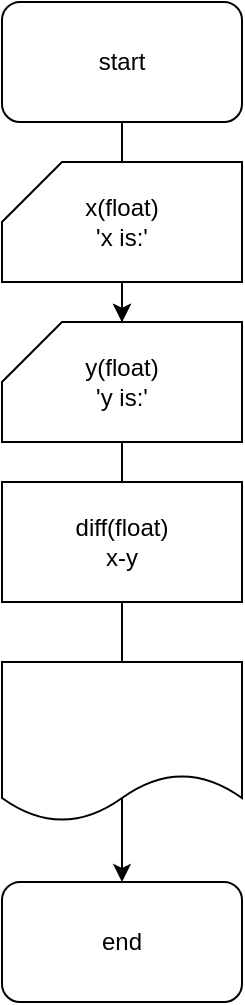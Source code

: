 <mxfile version="22.1.22" type="embed">
  <diagram name="Page-1" id="XtooSmVXMNJsxGqy0Vn2">
    <mxGraphModel dx="350" dy="536" grid="1" gridSize="10" guides="1" tooltips="1" connect="1" arrows="1" fold="1" page="1" pageScale="1" pageWidth="850" pageHeight="1100" math="0" shadow="0">
      <root>
        <mxCell id="0" />
        <mxCell id="1" parent="0" />
        <mxCell id="Zc9IKSC_2bmpc-Vfdk1K-1" value="end" style="rounded=1;whiteSpace=wrap;html=1;" parent="1" vertex="1">
          <mxGeometry x="430" y="440" width="120" height="60" as="geometry" />
        </mxCell>
        <mxCell id="Zc9IKSC_2bmpc-Vfdk1K-3" value="" style="edgeStyle=orthogonalEdgeStyle;rounded=0;orthogonalLoop=1;jettySize=auto;html=1;" parent="1" source="3" target="Zc9IKSC_2bmpc-Vfdk1K-1" edge="1">
          <mxGeometry relative="1" as="geometry" />
        </mxCell>
        <mxCell id="5" value="" style="edgeStyle=orthogonalEdgeStyle;rounded=0;orthogonalLoop=1;jettySize=auto;html=1;" edge="1" parent="1" source="Zc9IKSC_2bmpc-Vfdk1K-2" target="3">
          <mxGeometry relative="1" as="geometry" />
        </mxCell>
        <mxCell id="Zc9IKSC_2bmpc-Vfdk1K-2" value="start" style="rounded=1;whiteSpace=wrap;html=1;" parent="1" vertex="1">
          <mxGeometry x="430" width="120" height="60" as="geometry" />
        </mxCell>
        <mxCell id="6" value="" style="edgeStyle=orthogonalEdgeStyle;rounded=0;orthogonalLoop=1;jettySize=auto;html=1;" edge="1" parent="1" source="2" target="3">
          <mxGeometry relative="1" as="geometry" />
        </mxCell>
        <mxCell id="2" value="x(float)&lt;br&gt;&#39;x is:&#39;" style="shape=card;whiteSpace=wrap;html=1;" vertex="1" parent="1">
          <mxGeometry x="430" y="80" width="120" height="60" as="geometry" />
        </mxCell>
        <mxCell id="3" value="y(float)&lt;br&gt;&#39;y is:&#39;" style="shape=card;whiteSpace=wrap;html=1;" vertex="1" parent="1">
          <mxGeometry x="430" y="160" width="120" height="60" as="geometry" />
        </mxCell>
        <mxCell id="7" value="diff(float)&lt;br&gt;x-y" style="rounded=0;whiteSpace=wrap;html=1;" vertex="1" parent="1">
          <mxGeometry x="430" y="240" width="120" height="60" as="geometry" />
        </mxCell>
        <mxCell id="8" value="" style="shape=document;whiteSpace=wrap;html=1;boundedLbl=1;" vertex="1" parent="1">
          <mxGeometry x="430" y="330" width="120" height="80" as="geometry" />
        </mxCell>
      </root>
    </mxGraphModel>
  </diagram>
</mxfile>
